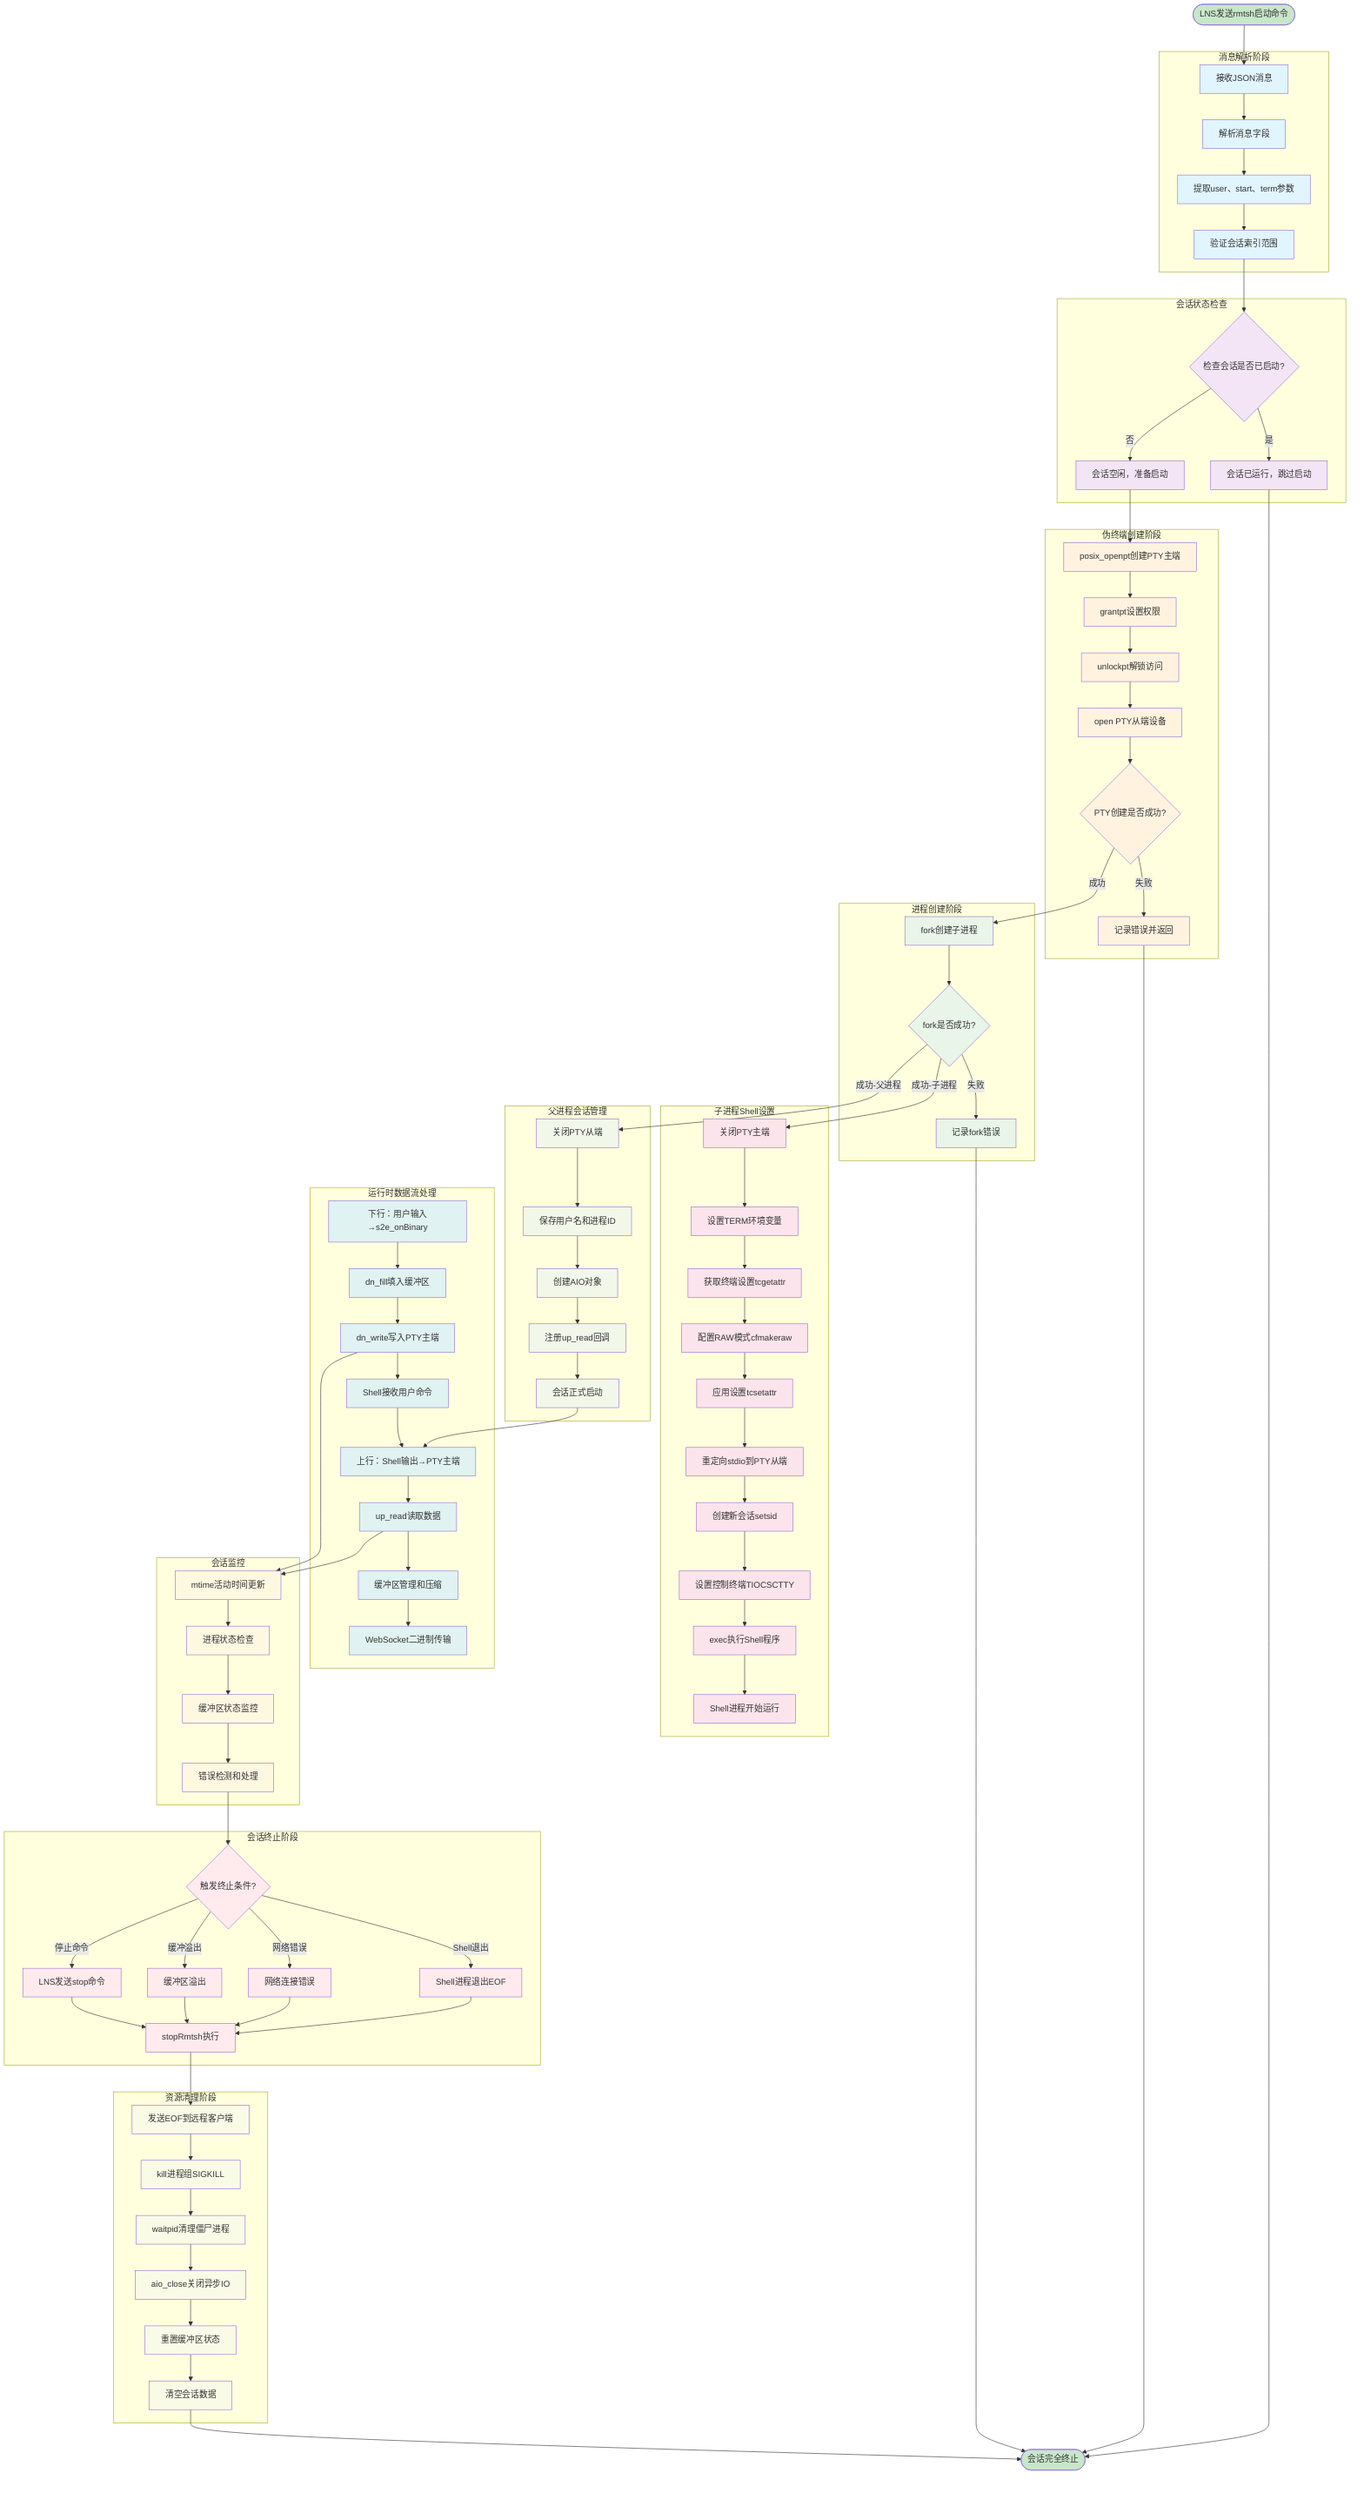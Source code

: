 flowchart TD
    Start([LNS发送rmtsh启动命令])
    
    subgraph "消息解析阶段"
        A1[接收JSON消息]
        A2[解析消息字段]
        A3[提取user、start、term参数]
        A4[验证会话索引范围]
    end
    
    subgraph "会话状态检查"
        B1{检查会话是否已启动?}
        B2[会话已运行，跳过启动]
        B3[会话空闲，准备启动]
    end
    
    subgraph "伪终端创建阶段"
        C1[posix_openpt创建PTY主端]
        C2[grantpt设置权限]
        C3[unlockpt解锁访问]
        C4[open PTY从端设备]
        C5{PTY创建是否成功?}
        C6[记录错误并返回]
    end
    
    subgraph "进程创建阶段"
        D1[fork创建子进程]
        D2{fork是否成功?}
        D3[记录fork错误]
    end
    
    subgraph "子进程Shell设置"
        E1[关闭PTY主端]
        E2[设置TERM环境变量]
        E3[获取终端设置tcgetattr]
        E4[配置RAW模式cfmakeraw]
        E5[应用设置tcsetattr]
        E6[重定向stdio到PTY从端]
        E7[创建新会话setsid]
        E8[设置控制终端TIOCSCTTY]
        E9[exec执行Shell程序]
        E10[Shell进程开始运行]
    end
    
    subgraph "父进程会话管理"
        F1[关闭PTY从端]
        F2[保存用户名和进程ID]
        F3[创建AIO对象]
        F4[注册up_read回调]
        F5[会话正式启动]
    end
    
    subgraph "运行时数据流处理"
        G1[上行：Shell输出→PTY主端]
        G2[up_read读取数据]
        G3[缓冲区管理和压缩]
        G4[WebSocket二进制传输]
        G5[下行：用户输入→s2e_onBinary]
        G6[dn_fill填入缓冲区]
        G7[dn_write写入PTY主端]
        G8[Shell接收用户命令]
    end
    
    subgraph "会话监控"
        H1[mtime活动时间更新]
        H2[进程状态检查]
        H3[缓冲区状态监控]
        H4[错误检测和处理]
    end
    
    subgraph "会话终止阶段"
        I1{触发终止条件?}
        I2[Shell进程退出EOF]
        I3[网络连接错误]
        I4[缓冲区溢出]
        I5[LNS发送stop命令]
        I6[stopRmtsh执行]
    end
    
    subgraph "资源清理阶段"
        J1[发送EOF到远程客户端]
        J2[kill进程组SIGKILL]
        J3[waitpid清理僵尸进程]
        J4[aio_close关闭异步IO]
        J5[重置缓冲区状态]
        J6[清空会话数据]
    end
    
    End([会话完全终止])
    
    %% 主流程连接
    Start --> A1
    A1 --> A2
    A2 --> A3
    A3 --> A4
    A4 --> B1
    
    B1 -->|是| B2
    B1 -->|否| B3
    B2 --> End
    B3 --> C1
    
    C1 --> C2
    C2 --> C3
    C3 --> C4
    C4 --> C5
    C5 -->|失败| C6
    C5 -->|成功| D1
    C6 --> End
    
    D1 --> D2
    D2 -->|失败| D3
    D2 -->|成功-子进程| E1
    D2 -->|成功-父进程| F1
    D3 --> End
    
    %% 子进程流程
    E1 --> E2
    E2 --> E3
    E3 --> E4
    E4 --> E5
    E5 --> E6
    E6 --> E7
    E7 --> E8
    E8 --> E9
    E9 --> E10
    
    %% 父进程流程
    F1 --> F2
    F2 --> F3
    F3 --> F4
    F4 --> F5
    
    %% 运行时流程
    F5 --> G1
    G1 --> G2
    G2 --> G3
    G3 --> G4
    G5 --> G6
    G6 --> G7
    G7 --> G8
    G8 --> G1
    
    %% 监控流程
    G2 --> H1
    G7 --> H1
    H1 --> H2
    H2 --> H3
    H3 --> H4
    
    %% 终止条件检查
    H4 --> I1
    I1 -->|Shell退出| I2
    I1 -->|网络错误| I3
    I1 -->|缓冲溢出| I4
    I1 -->|停止命令| I5
    I2 --> I6
    I3 --> I6
    I4 --> I6
    I5 --> I6
    
    %% 清理流程
    I6 --> J1
    J1 --> J2
    J2 --> J3
    J3 --> J4
    J4 --> J5
    J5 --> J6
    J6 --> End
    
    %% 样式定义
    classDef startEnd fill:#c8e6c9
    classDef parseStage fill:#e1f5fe
    classDef checkStage fill:#f3e5f5
    classDef ptyStage fill:#fff3e0
    classDef processStage fill:#e8f5e8
    classDef childStage fill:#fce4ec
    classDef parentStage fill:#f1f8e9
    classDef runtimeStage fill:#e0f2f1
    classDef monitorStage fill:#fff8e1
    classDef terminateStage fill:#ffebee
    classDef cleanupStage fill:#f9fbe7
    
    class Start,End startEnd
    class A1,A2,A3,A4 parseStage
    class B1,B2,B3 checkStage
    class C1,C2,C3,C4,C5,C6 ptyStage
    class D1,D2,D3 processStage
    class E1,E2,E3,E4,E5,E6,E7,E8,E9,E10 childStage
    class F1,F2,F3,F4,F5 parentStage
    class G1,G2,G3,G4,G5,G6,G7,G8 runtimeStage
    class H1,H2,H3,H4 monitorStage
    class I1,I2,I3,I4,I5,I6 terminateStage
    class J1,J2,J3,J4,J5,J6 cleanupStage